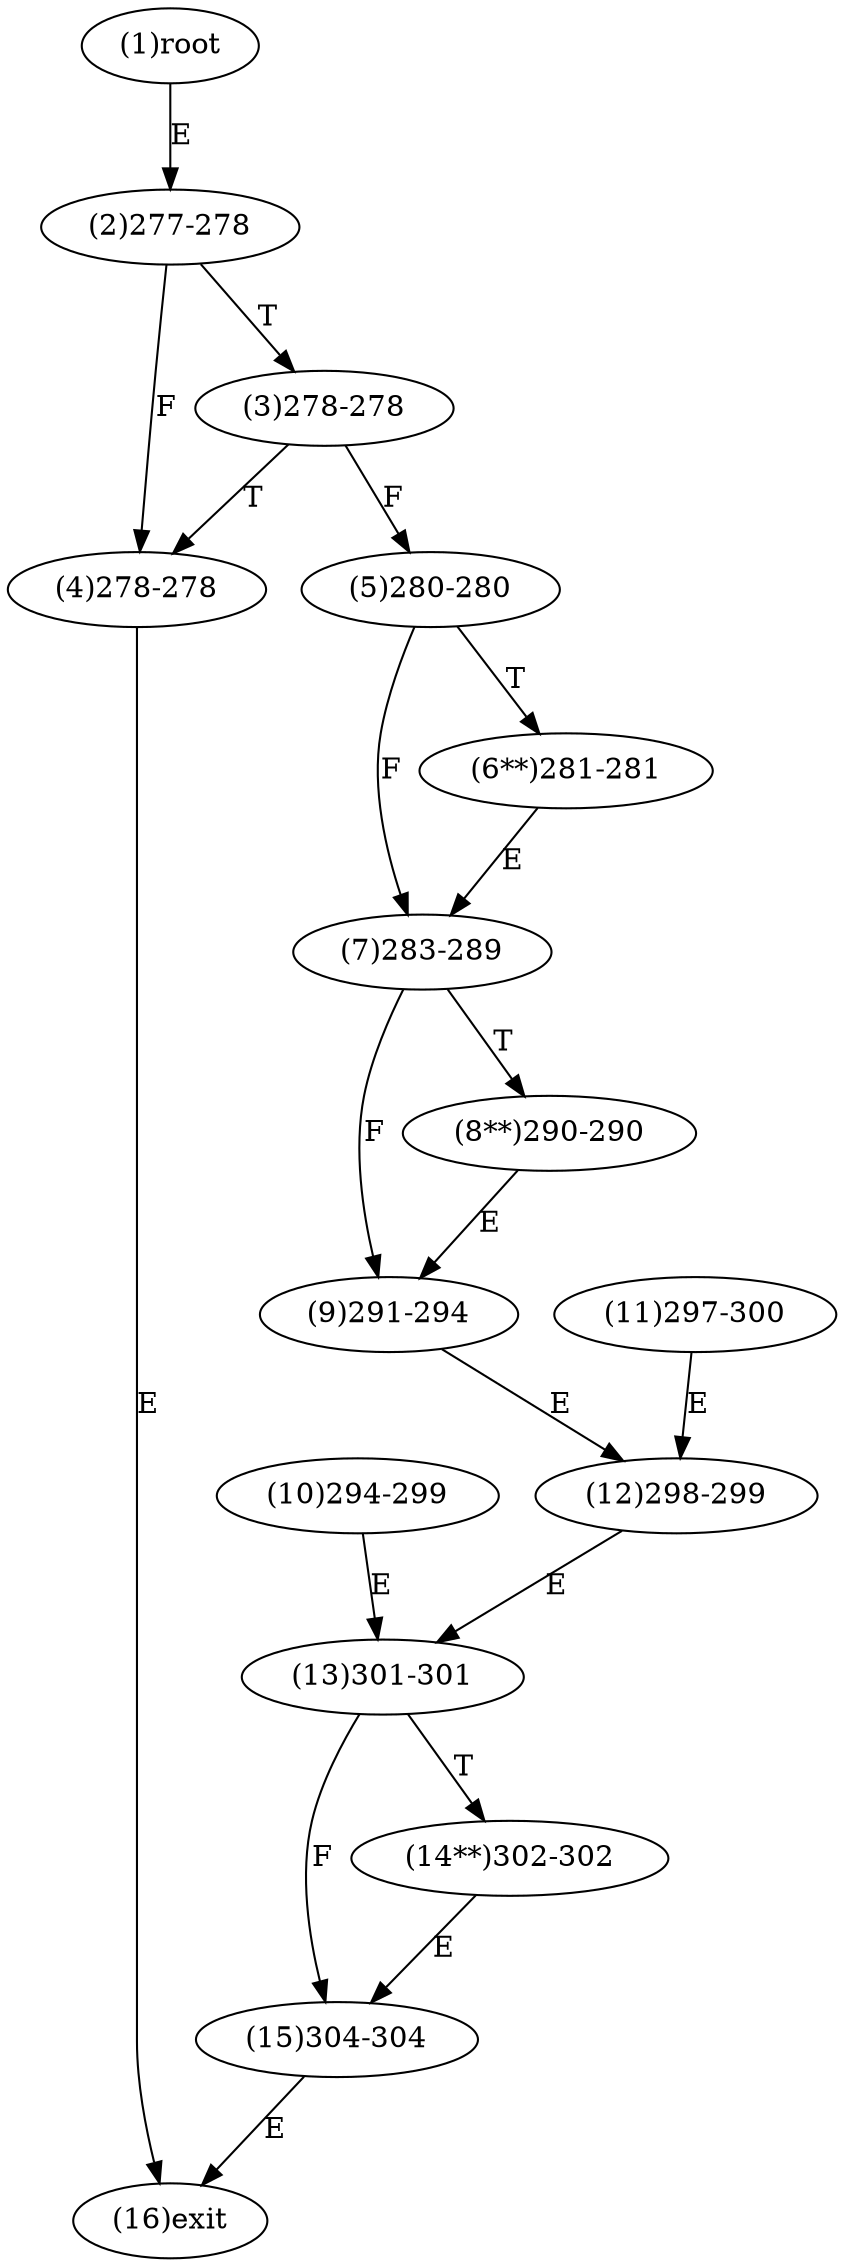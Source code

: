 digraph "" { 
1[ label="(1)root"];
2[ label="(2)277-278"];
3[ label="(3)278-278"];
4[ label="(4)278-278"];
5[ label="(5)280-280"];
6[ label="(6**)281-281"];
7[ label="(7)283-289"];
8[ label="(8**)290-290"];
9[ label="(9)291-294"];
10[ label="(10)294-299"];
11[ label="(11)297-300"];
12[ label="(12)298-299"];
13[ label="(13)301-301"];
14[ label="(14**)302-302"];
15[ label="(15)304-304"];
16[ label="(16)exit"];
1->2[ label="E"];
2->4[ label="F"];
2->3[ label="T"];
3->5[ label="F"];
3->4[ label="T"];
4->16[ label="E"];
5->7[ label="F"];
5->6[ label="T"];
6->7[ label="E"];
7->9[ label="F"];
7->8[ label="T"];
8->9[ label="E"];
9->12[ label="E"];
10->13[ label="E"];
11->12[ label="E"];
12->13[ label="E"];
13->15[ label="F"];
13->14[ label="T"];
14->15[ label="E"];
15->16[ label="E"];
}